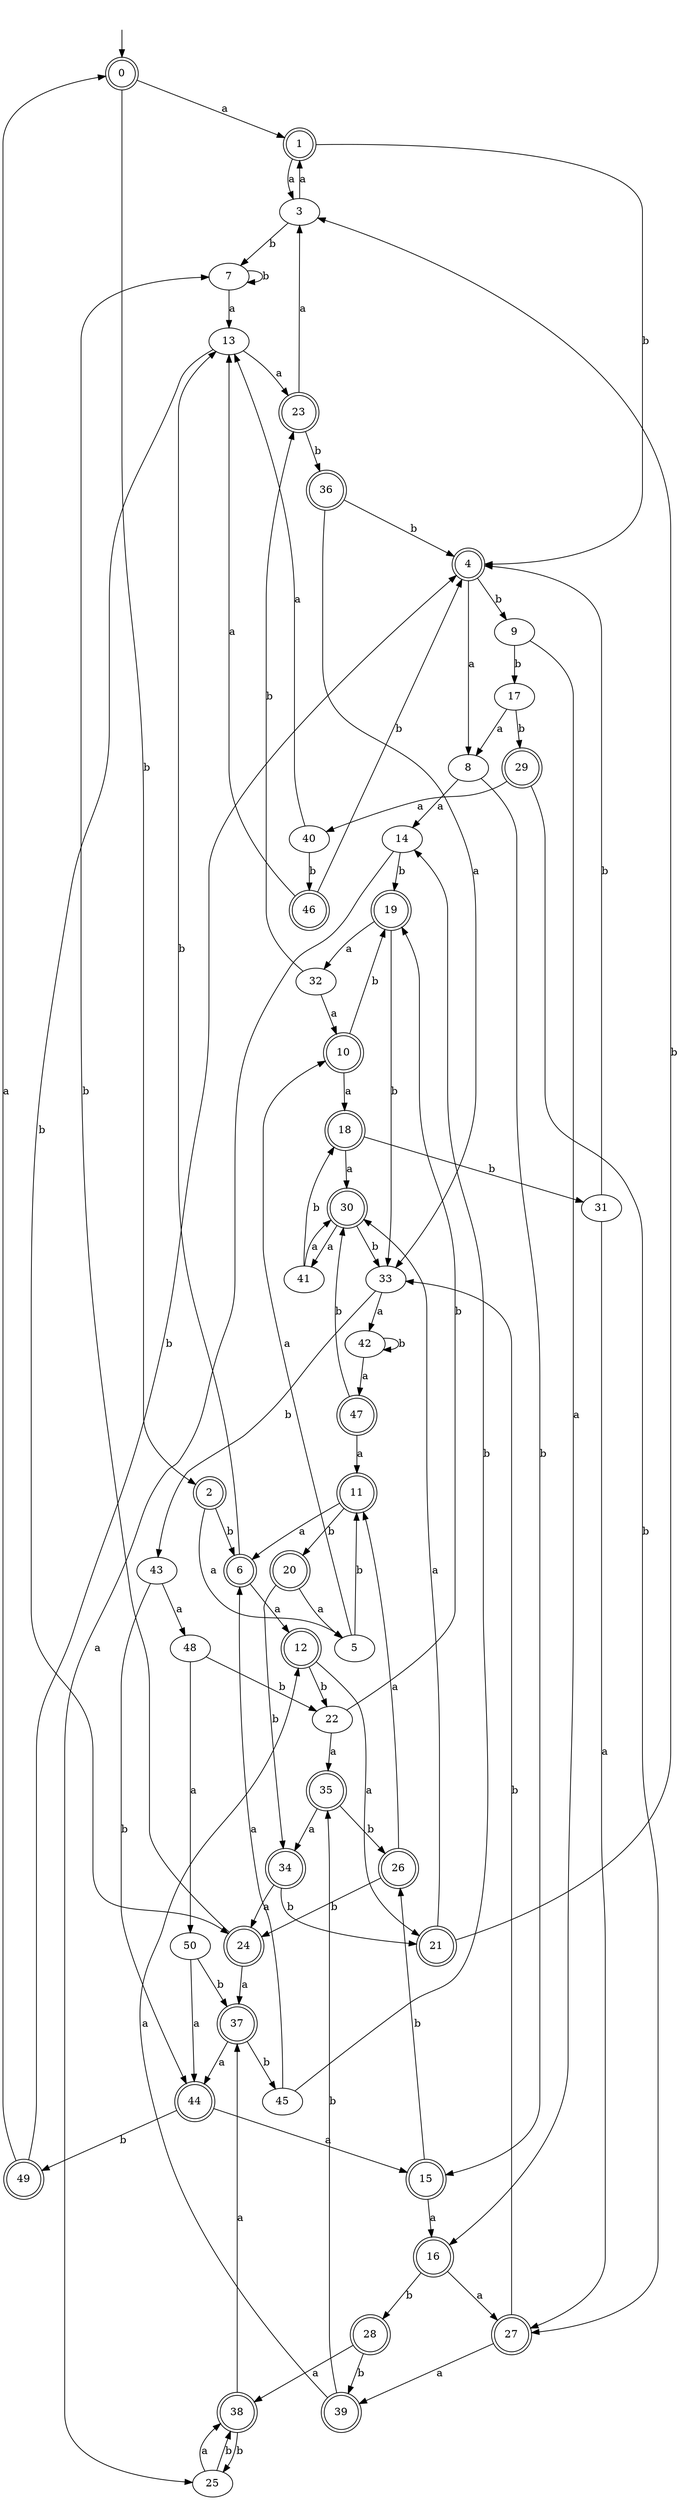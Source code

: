 digraph RandomDFA {
  __start0 [label="", shape=none];
  __start0 -> 0 [label=""];
  0 [shape=circle] [shape=doublecircle]
  0 -> 1 [label="a"]
  0 -> 2 [label="b"]
  1 [shape=doublecircle]
  1 -> 3 [label="a"]
  1 -> 4 [label="b"]
  2 [shape=doublecircle]
  2 -> 5 [label="a"]
  2 -> 6 [label="b"]
  3
  3 -> 1 [label="a"]
  3 -> 7 [label="b"]
  4 [shape=doublecircle]
  4 -> 8 [label="a"]
  4 -> 9 [label="b"]
  5
  5 -> 10 [label="a"]
  5 -> 11 [label="b"]
  6 [shape=doublecircle]
  6 -> 12 [label="a"]
  6 -> 13 [label="b"]
  7
  7 -> 13 [label="a"]
  7 -> 7 [label="b"]
  8
  8 -> 14 [label="a"]
  8 -> 15 [label="b"]
  9
  9 -> 16 [label="a"]
  9 -> 17 [label="b"]
  10 [shape=doublecircle]
  10 -> 18 [label="a"]
  10 -> 19 [label="b"]
  11 [shape=doublecircle]
  11 -> 6 [label="a"]
  11 -> 20 [label="b"]
  12 [shape=doublecircle]
  12 -> 21 [label="a"]
  12 -> 22 [label="b"]
  13
  13 -> 23 [label="a"]
  13 -> 24 [label="b"]
  14
  14 -> 25 [label="a"]
  14 -> 19 [label="b"]
  15 [shape=doublecircle]
  15 -> 16 [label="a"]
  15 -> 26 [label="b"]
  16 [shape=doublecircle]
  16 -> 27 [label="a"]
  16 -> 28 [label="b"]
  17
  17 -> 8 [label="a"]
  17 -> 29 [label="b"]
  18 [shape=doublecircle]
  18 -> 30 [label="a"]
  18 -> 31 [label="b"]
  19 [shape=doublecircle]
  19 -> 32 [label="a"]
  19 -> 33 [label="b"]
  20 [shape=doublecircle]
  20 -> 5 [label="a"]
  20 -> 34 [label="b"]
  21 [shape=doublecircle]
  21 -> 30 [label="a"]
  21 -> 3 [label="b"]
  22
  22 -> 35 [label="a"]
  22 -> 19 [label="b"]
  23 [shape=doublecircle]
  23 -> 3 [label="a"]
  23 -> 36 [label="b"]
  24 [shape=doublecircle]
  24 -> 37 [label="a"]
  24 -> 7 [label="b"]
  25
  25 -> 38 [label="a"]
  25 -> 38 [label="b"]
  26 [shape=doublecircle]
  26 -> 11 [label="a"]
  26 -> 24 [label="b"]
  27 [shape=doublecircle]
  27 -> 39 [label="a"]
  27 -> 33 [label="b"]
  28 [shape=doublecircle]
  28 -> 38 [label="a"]
  28 -> 39 [label="b"]
  29 [shape=doublecircle]
  29 -> 40 [label="a"]
  29 -> 27 [label="b"]
  30 [shape=doublecircle]
  30 -> 41 [label="a"]
  30 -> 33 [label="b"]
  31
  31 -> 27 [label="a"]
  31 -> 4 [label="b"]
  32
  32 -> 10 [label="a"]
  32 -> 23 [label="b"]
  33
  33 -> 42 [label="a"]
  33 -> 43 [label="b"]
  34 [shape=doublecircle]
  34 -> 24 [label="a"]
  34 -> 21 [label="b"]
  35 [shape=doublecircle]
  35 -> 34 [label="a"]
  35 -> 26 [label="b"]
  36 [shape=doublecircle]
  36 -> 33 [label="a"]
  36 -> 4 [label="b"]
  37 [shape=doublecircle]
  37 -> 44 [label="a"]
  37 -> 45 [label="b"]
  38 [shape=doublecircle]
  38 -> 37 [label="a"]
  38 -> 25 [label="b"]
  39 [shape=doublecircle]
  39 -> 12 [label="a"]
  39 -> 35 [label="b"]
  40
  40 -> 13 [label="a"]
  40 -> 46 [label="b"]
  41
  41 -> 30 [label="a"]
  41 -> 18 [label="b"]
  42
  42 -> 47 [label="a"]
  42 -> 42 [label="b"]
  43
  43 -> 48 [label="a"]
  43 -> 44 [label="b"]
  44 [shape=doublecircle]
  44 -> 15 [label="a"]
  44 -> 49 [label="b"]
  45
  45 -> 6 [label="a"]
  45 -> 14 [label="b"]
  46 [shape=doublecircle]
  46 -> 13 [label="a"]
  46 -> 4 [label="b"]
  47 [shape=doublecircle]
  47 -> 11 [label="a"]
  47 -> 30 [label="b"]
  48
  48 -> 50 [label="a"]
  48 -> 22 [label="b"]
  49 [shape=doublecircle]
  49 -> 0 [label="a"]
  49 -> 4 [label="b"]
  50
  50 -> 44 [label="a"]
  50 -> 37 [label="b"]
}
